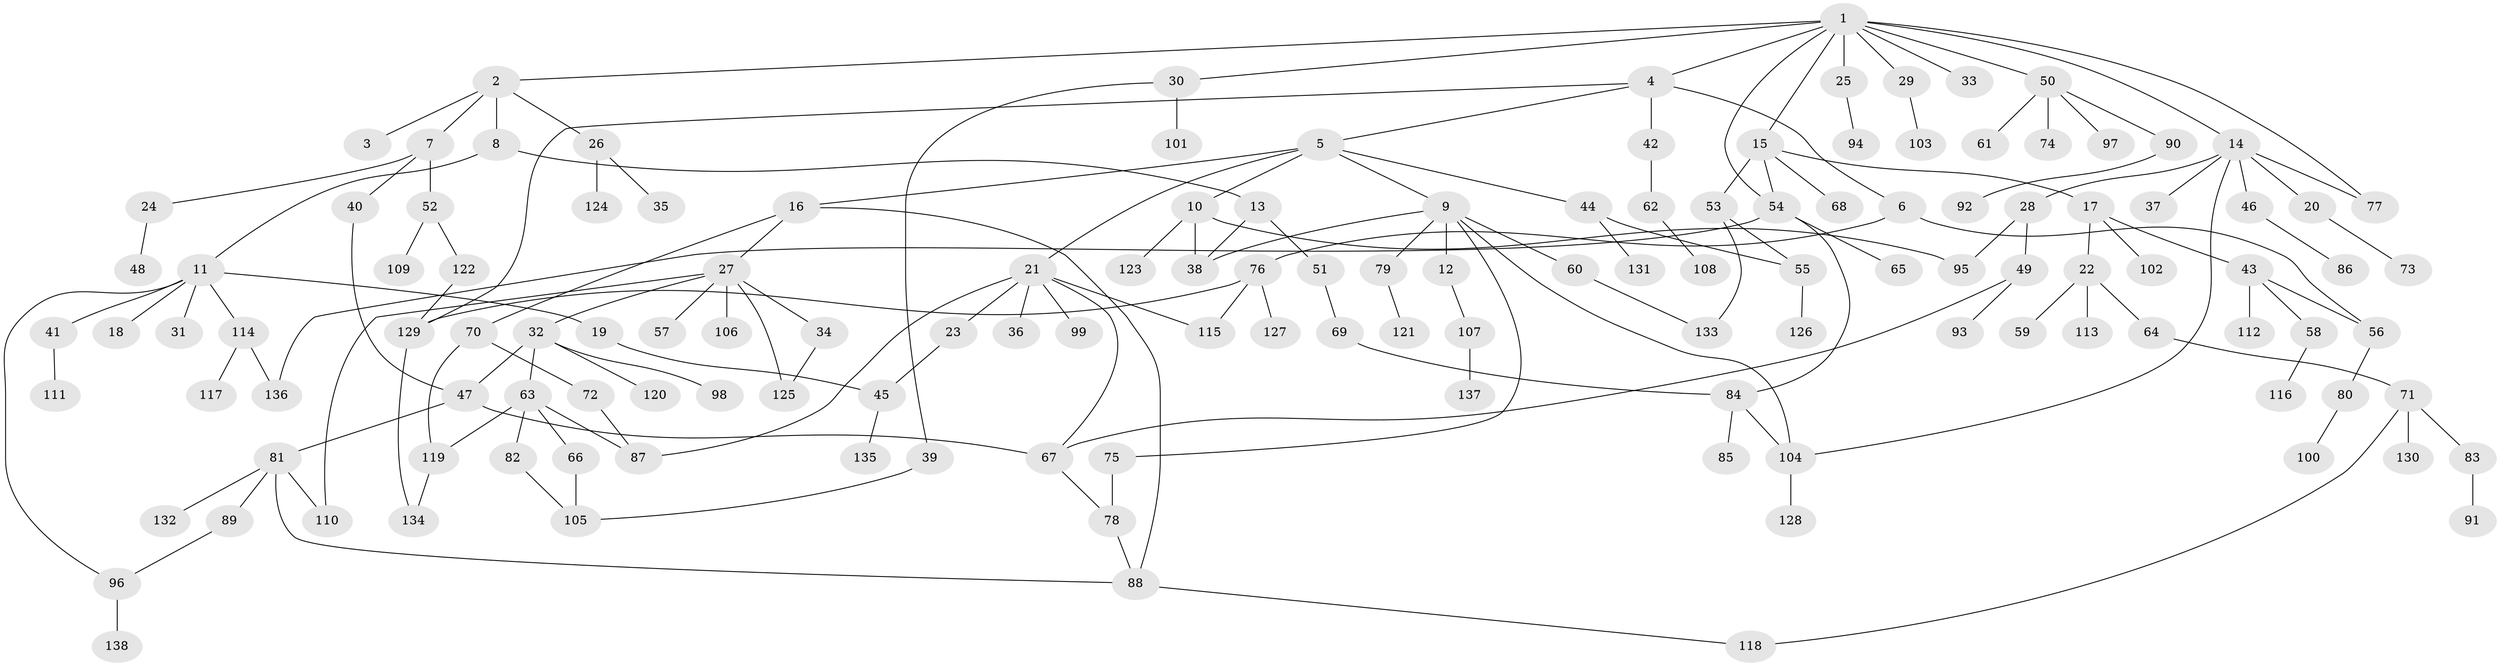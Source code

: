 // Generated by graph-tools (version 1.1) at 2025/13/03/09/25 04:13:22]
// undirected, 138 vertices, 169 edges
graph export_dot {
graph [start="1"]
  node [color=gray90,style=filled];
  1;
  2;
  3;
  4;
  5;
  6;
  7;
  8;
  9;
  10;
  11;
  12;
  13;
  14;
  15;
  16;
  17;
  18;
  19;
  20;
  21;
  22;
  23;
  24;
  25;
  26;
  27;
  28;
  29;
  30;
  31;
  32;
  33;
  34;
  35;
  36;
  37;
  38;
  39;
  40;
  41;
  42;
  43;
  44;
  45;
  46;
  47;
  48;
  49;
  50;
  51;
  52;
  53;
  54;
  55;
  56;
  57;
  58;
  59;
  60;
  61;
  62;
  63;
  64;
  65;
  66;
  67;
  68;
  69;
  70;
  71;
  72;
  73;
  74;
  75;
  76;
  77;
  78;
  79;
  80;
  81;
  82;
  83;
  84;
  85;
  86;
  87;
  88;
  89;
  90;
  91;
  92;
  93;
  94;
  95;
  96;
  97;
  98;
  99;
  100;
  101;
  102;
  103;
  104;
  105;
  106;
  107;
  108;
  109;
  110;
  111;
  112;
  113;
  114;
  115;
  116;
  117;
  118;
  119;
  120;
  121;
  122;
  123;
  124;
  125;
  126;
  127;
  128;
  129;
  130;
  131;
  132;
  133;
  134;
  135;
  136;
  137;
  138;
  1 -- 2;
  1 -- 4;
  1 -- 14;
  1 -- 15;
  1 -- 25;
  1 -- 29;
  1 -- 30;
  1 -- 33;
  1 -- 50;
  1 -- 54;
  1 -- 77;
  2 -- 3;
  2 -- 7;
  2 -- 8;
  2 -- 26;
  4 -- 5;
  4 -- 6;
  4 -- 42;
  4 -- 129;
  5 -- 9;
  5 -- 10;
  5 -- 16;
  5 -- 21;
  5 -- 44;
  6 -- 76;
  6 -- 56;
  7 -- 24;
  7 -- 40;
  7 -- 52;
  8 -- 11;
  8 -- 13;
  9 -- 12;
  9 -- 60;
  9 -- 75;
  9 -- 79;
  9 -- 104;
  9 -- 38;
  10 -- 123;
  10 -- 95;
  10 -- 38;
  11 -- 18;
  11 -- 19;
  11 -- 31;
  11 -- 41;
  11 -- 114;
  11 -- 96;
  12 -- 107;
  13 -- 38;
  13 -- 51;
  14 -- 20;
  14 -- 28;
  14 -- 37;
  14 -- 46;
  14 -- 77;
  14 -- 104;
  15 -- 17;
  15 -- 53;
  15 -- 68;
  15 -- 54;
  16 -- 27;
  16 -- 70;
  16 -- 88;
  17 -- 22;
  17 -- 43;
  17 -- 102;
  19 -- 45;
  20 -- 73;
  21 -- 23;
  21 -- 36;
  21 -- 87;
  21 -- 99;
  21 -- 115;
  21 -- 67;
  22 -- 59;
  22 -- 64;
  22 -- 113;
  23 -- 45;
  24 -- 48;
  25 -- 94;
  26 -- 35;
  26 -- 124;
  27 -- 32;
  27 -- 34;
  27 -- 57;
  27 -- 106;
  27 -- 110;
  27 -- 125;
  28 -- 49;
  28 -- 95;
  29 -- 103;
  30 -- 39;
  30 -- 101;
  32 -- 63;
  32 -- 98;
  32 -- 120;
  32 -- 47;
  34 -- 125;
  39 -- 105;
  40 -- 47;
  41 -- 111;
  42 -- 62;
  43 -- 56;
  43 -- 58;
  43 -- 112;
  44 -- 131;
  44 -- 55;
  45 -- 135;
  46 -- 86;
  47 -- 67;
  47 -- 81;
  49 -- 93;
  49 -- 67;
  50 -- 61;
  50 -- 74;
  50 -- 90;
  50 -- 97;
  51 -- 69;
  52 -- 109;
  52 -- 122;
  53 -- 55;
  53 -- 133;
  54 -- 65;
  54 -- 84;
  54 -- 136;
  55 -- 126;
  56 -- 80;
  58 -- 116;
  60 -- 133;
  62 -- 108;
  63 -- 66;
  63 -- 82;
  63 -- 119;
  63 -- 87;
  64 -- 71;
  66 -- 105;
  67 -- 78;
  69 -- 84;
  70 -- 72;
  70 -- 119;
  71 -- 83;
  71 -- 118;
  71 -- 130;
  72 -- 87;
  75 -- 78;
  76 -- 115;
  76 -- 127;
  76 -- 129;
  78 -- 88;
  79 -- 121;
  80 -- 100;
  81 -- 89;
  81 -- 132;
  81 -- 110;
  81 -- 88;
  82 -- 105;
  83 -- 91;
  84 -- 85;
  84 -- 104;
  88 -- 118;
  89 -- 96;
  90 -- 92;
  96 -- 138;
  104 -- 128;
  107 -- 137;
  114 -- 117;
  114 -- 136;
  119 -- 134;
  122 -- 129;
  129 -- 134;
}
